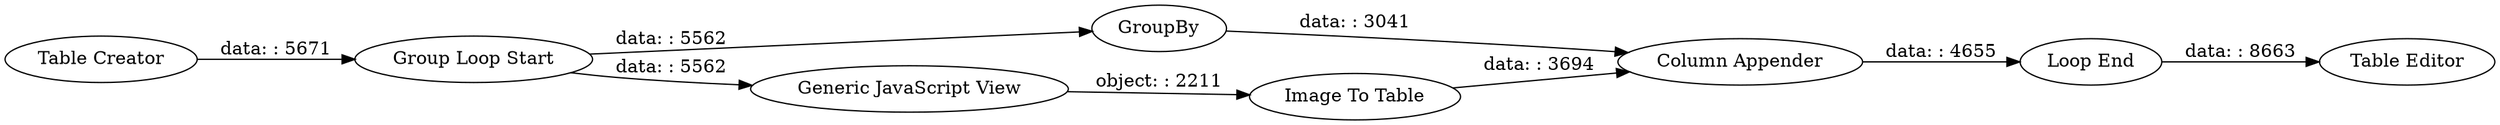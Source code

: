 digraph {
	"2574896657365623627_13" [label="Image To Table"]
	"2574896657365623627_14" [label=GroupBy]
	"2574896657365623627_15" [label="Column Appender"]
	"2574896657365623627_16" [label="Loop End"]
	"2574896657365623627_351" [label="Generic JavaScript View"]
	"2574896657365623627_4" [label="Group Loop Start"]
	"2574896657365623627_2" [label="Table Creator"]
	"2574896657365623627_17" [label="Table Editor"]
	"2574896657365623627_2" -> "2574896657365623627_4" [label="data: : 5671"]
	"2574896657365623627_13" -> "2574896657365623627_15" [label="data: : 3694"]
	"2574896657365623627_4" -> "2574896657365623627_14" [label="data: : 5562"]
	"2574896657365623627_4" -> "2574896657365623627_351" [label="data: : 5562"]
	"2574896657365623627_351" -> "2574896657365623627_13" [label="object: : 2211"]
	"2574896657365623627_14" -> "2574896657365623627_15" [label="data: : 3041"]
	"2574896657365623627_16" -> "2574896657365623627_17" [label="data: : 8663"]
	"2574896657365623627_15" -> "2574896657365623627_16" [label="data: : 4655"]
	rankdir=LR
}
